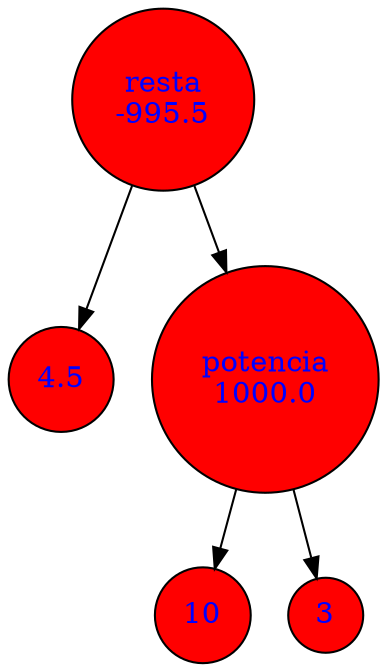 digraph Grafica {
	node [fillcolor=red fontcolor=blue shape=circle style=filled]
	x4 [label=4.5]
	x1 [label=10]
	x2 [label=3]
	x3 [label="potencia
1000.0"]
	x3 -> x2
	x3 -> x1
	x5 [label="resta
-995.5"]
	x5 -> x3
	x5 -> x4
}
